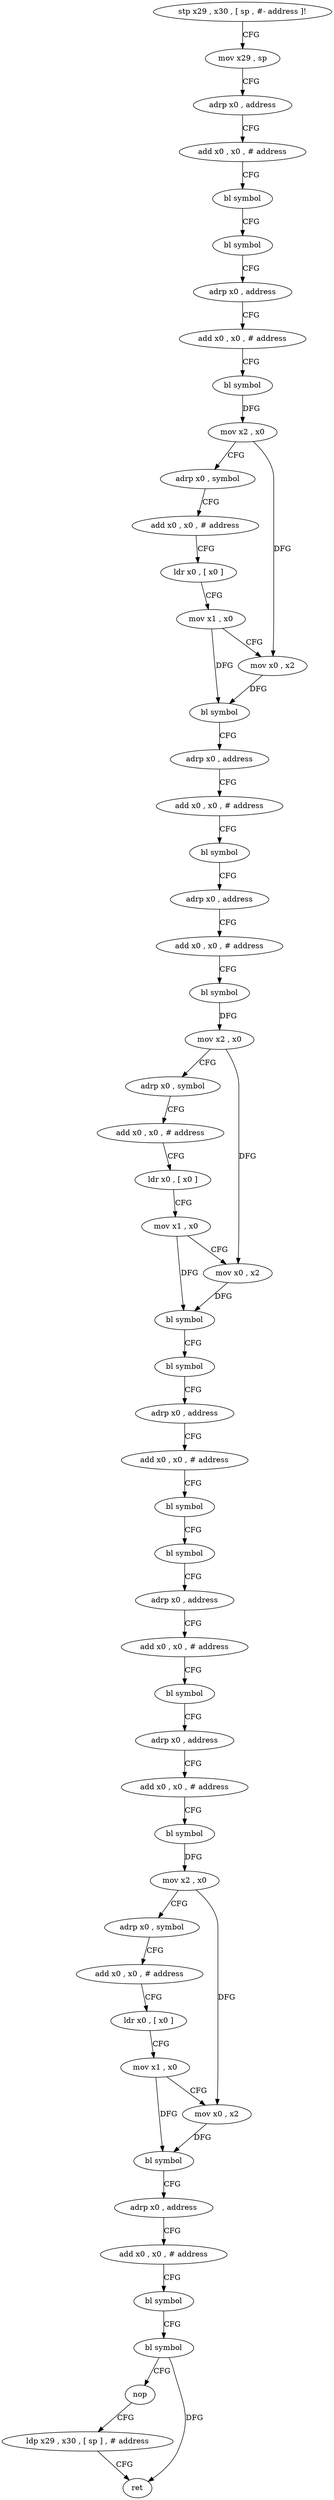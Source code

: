 digraph "func" {
"4218792" [label = "stp x29 , x30 , [ sp , #- address ]!" ]
"4218796" [label = "mov x29 , sp" ]
"4218800" [label = "adrp x0 , address" ]
"4218804" [label = "add x0 , x0 , # address" ]
"4218808" [label = "bl symbol" ]
"4218812" [label = "bl symbol" ]
"4218816" [label = "adrp x0 , address" ]
"4218820" [label = "add x0 , x0 , # address" ]
"4218824" [label = "bl symbol" ]
"4218828" [label = "mov x2 , x0" ]
"4218832" [label = "adrp x0 , symbol" ]
"4218836" [label = "add x0 , x0 , # address" ]
"4218840" [label = "ldr x0 , [ x0 ]" ]
"4218844" [label = "mov x1 , x0" ]
"4218848" [label = "mov x0 , x2" ]
"4218852" [label = "bl symbol" ]
"4218856" [label = "adrp x0 , address" ]
"4218860" [label = "add x0 , x0 , # address" ]
"4218864" [label = "bl symbol" ]
"4218868" [label = "adrp x0 , address" ]
"4218872" [label = "add x0 , x0 , # address" ]
"4218876" [label = "bl symbol" ]
"4218880" [label = "mov x2 , x0" ]
"4218884" [label = "adrp x0 , symbol" ]
"4218888" [label = "add x0 , x0 , # address" ]
"4218892" [label = "ldr x0 , [ x0 ]" ]
"4218896" [label = "mov x1 , x0" ]
"4218900" [label = "mov x0 , x2" ]
"4218904" [label = "bl symbol" ]
"4218908" [label = "bl symbol" ]
"4218912" [label = "adrp x0 , address" ]
"4218916" [label = "add x0 , x0 , # address" ]
"4218920" [label = "bl symbol" ]
"4218924" [label = "bl symbol" ]
"4218928" [label = "adrp x0 , address" ]
"4218932" [label = "add x0 , x0 , # address" ]
"4218936" [label = "bl symbol" ]
"4218940" [label = "adrp x0 , address" ]
"4218944" [label = "add x0 , x0 , # address" ]
"4218948" [label = "bl symbol" ]
"4218952" [label = "mov x2 , x0" ]
"4218956" [label = "adrp x0 , symbol" ]
"4218960" [label = "add x0 , x0 , # address" ]
"4218964" [label = "ldr x0 , [ x0 ]" ]
"4218968" [label = "mov x1 , x0" ]
"4218972" [label = "mov x0 , x2" ]
"4218976" [label = "bl symbol" ]
"4218980" [label = "adrp x0 , address" ]
"4218984" [label = "add x0 , x0 , # address" ]
"4218988" [label = "bl symbol" ]
"4218992" [label = "bl symbol" ]
"4218996" [label = "nop" ]
"4219000" [label = "ldp x29 , x30 , [ sp ] , # address" ]
"4219004" [label = "ret" ]
"4218792" -> "4218796" [ label = "CFG" ]
"4218796" -> "4218800" [ label = "CFG" ]
"4218800" -> "4218804" [ label = "CFG" ]
"4218804" -> "4218808" [ label = "CFG" ]
"4218808" -> "4218812" [ label = "CFG" ]
"4218812" -> "4218816" [ label = "CFG" ]
"4218816" -> "4218820" [ label = "CFG" ]
"4218820" -> "4218824" [ label = "CFG" ]
"4218824" -> "4218828" [ label = "DFG" ]
"4218828" -> "4218832" [ label = "CFG" ]
"4218828" -> "4218848" [ label = "DFG" ]
"4218832" -> "4218836" [ label = "CFG" ]
"4218836" -> "4218840" [ label = "CFG" ]
"4218840" -> "4218844" [ label = "CFG" ]
"4218844" -> "4218848" [ label = "CFG" ]
"4218844" -> "4218852" [ label = "DFG" ]
"4218848" -> "4218852" [ label = "DFG" ]
"4218852" -> "4218856" [ label = "CFG" ]
"4218856" -> "4218860" [ label = "CFG" ]
"4218860" -> "4218864" [ label = "CFG" ]
"4218864" -> "4218868" [ label = "CFG" ]
"4218868" -> "4218872" [ label = "CFG" ]
"4218872" -> "4218876" [ label = "CFG" ]
"4218876" -> "4218880" [ label = "DFG" ]
"4218880" -> "4218884" [ label = "CFG" ]
"4218880" -> "4218900" [ label = "DFG" ]
"4218884" -> "4218888" [ label = "CFG" ]
"4218888" -> "4218892" [ label = "CFG" ]
"4218892" -> "4218896" [ label = "CFG" ]
"4218896" -> "4218900" [ label = "CFG" ]
"4218896" -> "4218904" [ label = "DFG" ]
"4218900" -> "4218904" [ label = "DFG" ]
"4218904" -> "4218908" [ label = "CFG" ]
"4218908" -> "4218912" [ label = "CFG" ]
"4218912" -> "4218916" [ label = "CFG" ]
"4218916" -> "4218920" [ label = "CFG" ]
"4218920" -> "4218924" [ label = "CFG" ]
"4218924" -> "4218928" [ label = "CFG" ]
"4218928" -> "4218932" [ label = "CFG" ]
"4218932" -> "4218936" [ label = "CFG" ]
"4218936" -> "4218940" [ label = "CFG" ]
"4218940" -> "4218944" [ label = "CFG" ]
"4218944" -> "4218948" [ label = "CFG" ]
"4218948" -> "4218952" [ label = "DFG" ]
"4218952" -> "4218956" [ label = "CFG" ]
"4218952" -> "4218972" [ label = "DFG" ]
"4218956" -> "4218960" [ label = "CFG" ]
"4218960" -> "4218964" [ label = "CFG" ]
"4218964" -> "4218968" [ label = "CFG" ]
"4218968" -> "4218972" [ label = "CFG" ]
"4218968" -> "4218976" [ label = "DFG" ]
"4218972" -> "4218976" [ label = "DFG" ]
"4218976" -> "4218980" [ label = "CFG" ]
"4218980" -> "4218984" [ label = "CFG" ]
"4218984" -> "4218988" [ label = "CFG" ]
"4218988" -> "4218992" [ label = "CFG" ]
"4218992" -> "4218996" [ label = "CFG" ]
"4218992" -> "4219004" [ label = "DFG" ]
"4218996" -> "4219000" [ label = "CFG" ]
"4219000" -> "4219004" [ label = "CFG" ]
}
